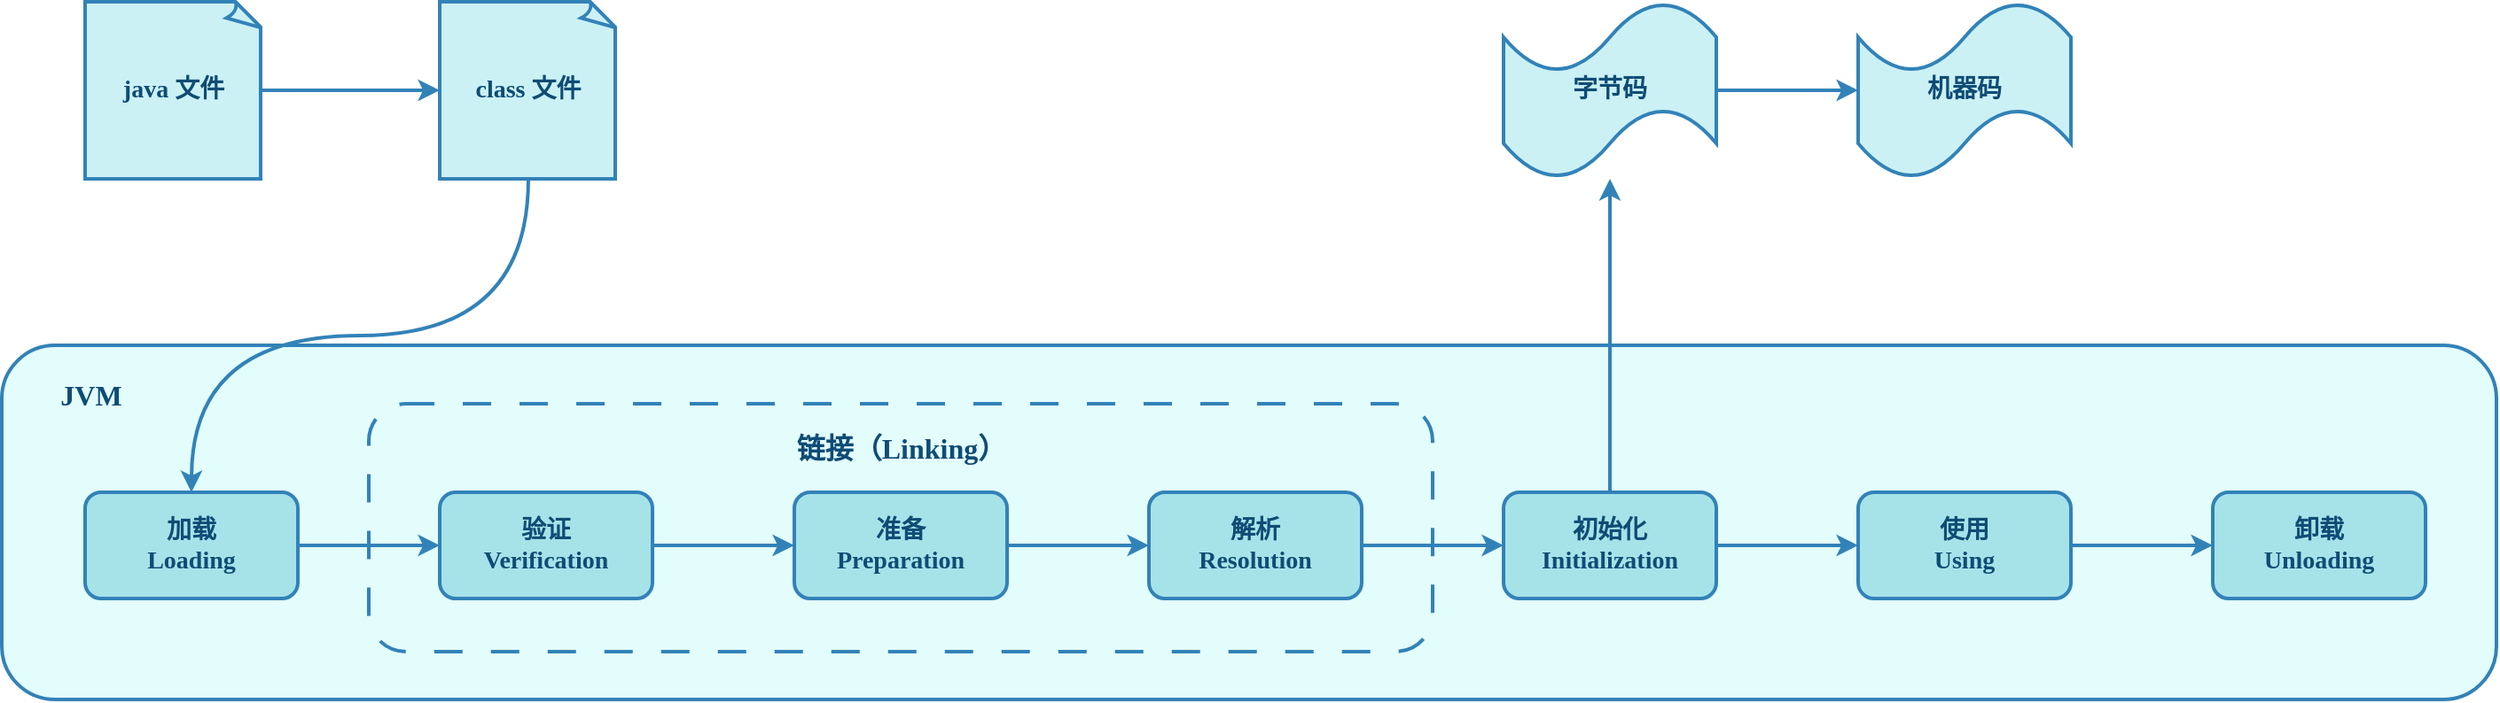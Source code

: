 <mxfile compressed="true" version="22.0.3" type="device" pages="3"><diagram id="UEkovaHShTwIanfxl2Ng" name="类的生命周期"><mxGraphModel dx="1418" dy="838" grid="1" gridSize="10" guides="1" tooltips="1" connect="1" arrows="1" fold="1" page="1" pageScale="1" pageWidth="1654" pageHeight="1169" math="0" shadow="0"><root><mxCell id="0"/><mxCell id="1" parent="0"/><mxCell id="vTrxvWuau5bD3tR5Lk4d-20" value="" style="rounded=1;whiteSpace=wrap;html=1;fillColor=#E3FDFD;strokeColor=#3282B8;fontSize=14;movable=1;resizable=1;rotatable=1;deletable=1;editable=1;locked=0;connectable=1;container=0;shadow=0;fontStyle=1;fontColor=#0F4C75;strokeWidth=2;fontFamily=Comic Sans MS;" parent="1" vertex="1"><mxGeometry x="140" y="560" width="1407" height="200" as="geometry"/></mxCell><mxCell id="vTrxvWuau5bD3tR5Lk4d-14" value="" style="rounded=1;whiteSpace=wrap;html=1;dashed=1;dashPattern=8 8;fontSize=14;movable=1;resizable=1;rotatable=1;deletable=1;editable=1;locked=0;connectable=1;container=0;fillColor=none;strokeColor=#3282B8;fontColor=#0F4C75;fontStyle=1;strokeWidth=2;fontFamily=Comic Sans MS;" parent="1" vertex="1"><mxGeometry x="347" y="593" width="600" height="140" as="geometry"/></mxCell><mxCell id="vTrxvWuau5bD3tR5Lk4d-1" value="&lt;div style=&quot;font-size: 14px;&quot;&gt;加载&lt;/div&gt;&lt;div style=&quot;font-size: 14px;&quot;&gt;Loading&lt;/div&gt;" style="rounded=1;whiteSpace=wrap;html=1;fontSize=14;fillColor=#A6E3E9;strokeColor=#3282B8;movable=1;resizable=1;rotatable=1;deletable=1;editable=1;locked=0;connectable=1;container=0;shadow=0;fontColor=#0F4C75;fontStyle=1;strokeWidth=2;fontFamily=Comic Sans MS;" parent="1" vertex="1"><mxGeometry x="187" y="643" width="120" height="60" as="geometry"/></mxCell><mxCell id="vTrxvWuau5bD3tR5Lk4d-2" value="&lt;div style=&quot;font-size: 14px;&quot;&gt;&lt;div style=&quot;font-size: 14px;&quot;&gt;验证&lt;/div&gt;&lt;div style=&quot;font-size: 14px;&quot;&gt;Verification&lt;/div&gt;&lt;/div&gt;" style="rounded=1;whiteSpace=wrap;html=1;fontSize=14;fillColor=#A6E3E9;strokeColor=#3282B8;movable=1;resizable=1;rotatable=1;deletable=1;editable=1;locked=0;connectable=1;container=0;shadow=0;fontColor=#0F4C75;fontStyle=1;strokeWidth=2;fontFamily=Comic Sans MS;" parent="1" vertex="1"><mxGeometry x="387" y="643" width="120" height="60" as="geometry"/></mxCell><mxCell id="vTrxvWuau5bD3tR5Lk4d-8" style="edgeStyle=orthogonalEdgeStyle;orthogonalLoop=1;jettySize=auto;html=1;exitX=1;exitY=0.5;exitDx=0;exitDy=0;entryX=0;entryY=0.5;entryDx=0;entryDy=0;fontSize=14;curved=1;movable=1;resizable=1;rotatable=1;deletable=1;editable=1;locked=0;connectable=1;fontColor=#0F4C75;strokeColor=#3282B8;fontStyle=1;strokeWidth=2;fontFamily=Comic Sans MS;" parent="1" source="vTrxvWuau5bD3tR5Lk4d-1" target="vTrxvWuau5bD3tR5Lk4d-2" edge="1"><mxGeometry relative="1" as="geometry"/></mxCell><mxCell id="vTrxvWuau5bD3tR5Lk4d-3" value="&lt;div style=&quot;font-size: 14px;&quot;&gt;&lt;div style=&quot;font-size: 14px;&quot;&gt;准备&lt;/div&gt;&lt;div style=&quot;font-size: 14px;&quot;&gt;Preparation&lt;/div&gt;&lt;/div&gt;" style="rounded=1;whiteSpace=wrap;html=1;fontSize=14;fillColor=#A6E3E9;strokeColor=#3282B8;movable=1;resizable=1;rotatable=1;deletable=1;editable=1;locked=0;connectable=1;container=0;shadow=0;fontColor=#0F4C75;fontStyle=1;strokeWidth=2;fontFamily=Comic Sans MS;" parent="1" vertex="1"><mxGeometry x="587" y="643" width="120" height="60" as="geometry"/></mxCell><mxCell id="vTrxvWuau5bD3tR5Lk4d-9" style="edgeStyle=orthogonalEdgeStyle;orthogonalLoop=1;jettySize=auto;html=1;exitX=1;exitY=0.5;exitDx=0;exitDy=0;fontSize=14;curved=1;movable=1;resizable=1;rotatable=1;deletable=1;editable=1;locked=0;connectable=1;fontColor=#0F4C75;strokeColor=#3282B8;fontStyle=1;strokeWidth=2;fontFamily=Comic Sans MS;" parent="1" source="vTrxvWuau5bD3tR5Lk4d-2" target="vTrxvWuau5bD3tR5Lk4d-3" edge="1"><mxGeometry relative="1" as="geometry"/></mxCell><mxCell id="vTrxvWuau5bD3tR5Lk4d-4" value="&lt;div style=&quot;font-size: 14px;&quot;&gt;&lt;div style=&quot;font-size: 14px;&quot;&gt;解析&lt;/div&gt;&lt;div style=&quot;font-size: 14px;&quot;&gt;Resolution&lt;/div&gt;&lt;/div&gt;" style="rounded=1;whiteSpace=wrap;html=1;fontSize=14;fillColor=#A6E3E9;strokeColor=#3282B8;movable=1;resizable=1;rotatable=1;deletable=1;editable=1;locked=0;connectable=1;container=0;shadow=0;fontColor=#0F4C75;fontStyle=1;strokeWidth=2;fontFamily=Comic Sans MS;" parent="1" vertex="1"><mxGeometry x="787" y="643" width="120" height="60" as="geometry"/></mxCell><mxCell id="vTrxvWuau5bD3tR5Lk4d-10" style="edgeStyle=orthogonalEdgeStyle;orthogonalLoop=1;jettySize=auto;html=1;exitX=1;exitY=0.5;exitDx=0;exitDy=0;entryX=0;entryY=0.5;entryDx=0;entryDy=0;fontSize=14;curved=1;movable=1;resizable=1;rotatable=1;deletable=1;editable=1;locked=0;connectable=1;fontColor=#0F4C75;strokeColor=#3282B8;fontStyle=1;strokeWidth=2;fontFamily=Comic Sans MS;" parent="1" source="vTrxvWuau5bD3tR5Lk4d-3" target="vTrxvWuau5bD3tR5Lk4d-4" edge="1"><mxGeometry relative="1" as="geometry"/></mxCell><mxCell id="vTrxvWuau5bD3tR5Lk4d-5" value="&lt;div style=&quot;font-size: 14px;&quot;&gt;&lt;div style=&quot;font-size: 14px;&quot;&gt;初始化&lt;/div&gt;&lt;div style=&quot;font-size: 14px;&quot;&gt;Initialization&lt;/div&gt;&lt;/div&gt;" style="rounded=1;whiteSpace=wrap;html=1;fontSize=14;fillColor=#A6E3E9;strokeColor=#3282B8;movable=1;resizable=1;rotatable=1;deletable=1;editable=1;locked=0;connectable=1;container=0;shadow=0;fontColor=#0F4C75;fontStyle=1;strokeWidth=2;fontFamily=Comic Sans MS;" parent="1" vertex="1"><mxGeometry x="987" y="643" width="120" height="60" as="geometry"/></mxCell><mxCell id="vTrxvWuau5bD3tR5Lk4d-11" style="edgeStyle=orthogonalEdgeStyle;orthogonalLoop=1;jettySize=auto;html=1;exitX=1;exitY=0.5;exitDx=0;exitDy=0;entryX=0;entryY=0.5;entryDx=0;entryDy=0;fontSize=14;curved=1;movable=1;resizable=1;rotatable=1;deletable=1;editable=1;locked=0;connectable=1;fontColor=#0F4C75;strokeColor=#3282B8;fontStyle=1;strokeWidth=2;fontFamily=Comic Sans MS;" parent="1" source="vTrxvWuau5bD3tR5Lk4d-4" target="vTrxvWuau5bD3tR5Lk4d-5" edge="1"><mxGeometry relative="1" as="geometry"/></mxCell><mxCell id="vTrxvWuau5bD3tR5Lk4d-6" value="&lt;div style=&quot;font-size: 14px;&quot;&gt;使用&lt;/div&gt;&lt;div style=&quot;font-size: 14px;&quot;&gt;Using&lt;/div&gt;" style="rounded=1;whiteSpace=wrap;html=1;fontSize=14;fillColor=#A6E3E9;strokeColor=#3282B8;movable=1;resizable=1;rotatable=1;deletable=1;editable=1;locked=0;connectable=1;container=0;shadow=0;fontColor=#0F4C75;fontStyle=1;strokeWidth=2;fontFamily=Comic Sans MS;" parent="1" vertex="1"><mxGeometry x="1187" y="643" width="120" height="60" as="geometry"/></mxCell><mxCell id="vTrxvWuau5bD3tR5Lk4d-12" style="edgeStyle=orthogonalEdgeStyle;orthogonalLoop=1;jettySize=auto;html=1;exitX=1;exitY=0.5;exitDx=0;exitDy=0;entryX=0;entryY=0.5;entryDx=0;entryDy=0;fontSize=14;curved=1;movable=1;resizable=1;rotatable=1;deletable=1;editable=1;locked=0;connectable=1;fontColor=#0F4C75;strokeColor=#3282B8;fontStyle=1;strokeWidth=2;fontFamily=Comic Sans MS;" parent="1" source="vTrxvWuau5bD3tR5Lk4d-5" target="vTrxvWuau5bD3tR5Lk4d-6" edge="1"><mxGeometry relative="1" as="geometry"/></mxCell><mxCell id="vTrxvWuau5bD3tR5Lk4d-7" value="&lt;div style=&quot;font-size: 14px;&quot;&gt;卸载&lt;/div&gt;&lt;div style=&quot;font-size: 14px;&quot;&gt;Unloading&lt;/div&gt;" style="rounded=1;whiteSpace=wrap;html=1;fontSize=14;fillColor=#A6E3E9;strokeColor=#3282B8;movable=1;resizable=1;rotatable=1;deletable=1;editable=1;locked=0;connectable=1;container=0;shadow=0;fontColor=#0F4C75;fontStyle=1;strokeWidth=2;fontFamily=Comic Sans MS;" parent="1" vertex="1"><mxGeometry x="1387" y="643" width="120" height="60" as="geometry"/></mxCell><mxCell id="vTrxvWuau5bD3tR5Lk4d-13" style="edgeStyle=orthogonalEdgeStyle;orthogonalLoop=1;jettySize=auto;html=1;exitX=1;exitY=0.5;exitDx=0;exitDy=0;entryX=0;entryY=0.5;entryDx=0;entryDy=0;fontSize=14;curved=1;movable=1;resizable=1;rotatable=1;deletable=1;editable=1;locked=0;connectable=1;fontColor=#0F4C75;strokeColor=#3282B8;fontStyle=1;strokeWidth=2;fontFamily=Comic Sans MS;" parent="1" source="vTrxvWuau5bD3tR5Lk4d-6" target="vTrxvWuau5bD3tR5Lk4d-7" edge="1"><mxGeometry relative="1" as="geometry"/></mxCell><mxCell id="vTrxvWuau5bD3tR5Lk4d-18" value="链接（Linking）" style="text;html=1;align=center;verticalAlign=middle;resizable=1;points=[];autosize=1;strokeColor=none;fillColor=none;fontSize=16;fontStyle=1;movable=1;rotatable=1;deletable=1;editable=1;locked=0;connectable=1;container=0;fontColor=#0F4C75;strokeWidth=2;fontFamily=Comic Sans MS;" parent="1" vertex="1"><mxGeometry x="577" y="603" width="140" height="30" as="geometry"/></mxCell><mxCell id="vTrxvWuau5bD3tR5Lk4d-19" value="JVM" style="text;html=1;align=center;verticalAlign=middle;resizable=1;points=[];autosize=1;strokeColor=none;fillColor=none;fontSize=16;fontStyle=1;movable=1;rotatable=1;deletable=1;editable=1;locked=0;connectable=1;container=0;fontColor=#0F4C75;strokeWidth=2;fontFamily=Comic Sans MS;" parent="1" vertex="1"><mxGeometry x="160" y="573" width="60" height="30" as="geometry"/></mxCell><mxCell id="mCOpcbw66UKeJ3YRduN6-1" value="java 文件" style="whiteSpace=wrap;html=1;shape=mxgraph.basic.document;rounded=1;strokeColor=#3282B8;align=center;verticalAlign=middle;fontFamily=Comic Sans MS;fontSize=14;fontColor=#0F4C75;fillColor=#CBF1F5;aspect=fixed;movable=1;resizable=1;rotatable=1;deletable=1;editable=1;locked=0;connectable=1;container=0;shadow=0;strokeWidth=2;fontStyle=1" parent="1" vertex="1"><mxGeometry x="187" y="366" width="100" height="100" as="geometry"/></mxCell><mxCell id="oe5_3VMKIOw5tIaYf5XX-1" style="edgeStyle=orthogonalEdgeStyle;shape=connector;curved=1;rounded=1;orthogonalLoop=1;jettySize=auto;html=1;labelBackgroundColor=default;strokeColor=#3282B8;align=center;verticalAlign=middle;fontFamily=Comic Sans MS;fontSize=14;fontColor=#0F4C75;endArrow=classic;exitX=0.5;exitY=1;exitDx=0;exitDy=0;exitPerimeter=0;strokeWidth=2;fontStyle=1" parent="1" source="mCOpcbw66UKeJ3YRduN6-2" target="vTrxvWuau5bD3tR5Lk4d-1" edge="1"><mxGeometry relative="1" as="geometry"/></mxCell><mxCell id="mCOpcbw66UKeJ3YRduN6-2" value="class 文件" style="whiteSpace=wrap;html=1;shape=mxgraph.basic.document;rounded=1;strokeColor=#3282B8;align=center;verticalAlign=middle;fontFamily=Comic Sans MS;fontSize=14;fontColor=#0F4C75;fillColor=#CBF1F5;aspect=fixed;movable=1;resizable=1;rotatable=1;deletable=1;editable=1;locked=0;connectable=1;container=0;shadow=0;strokeWidth=2;fontStyle=1" parent="1" vertex="1"><mxGeometry x="387" y="366" width="100" height="100" as="geometry"/></mxCell><mxCell id="mCOpcbw66UKeJ3YRduN6-3" style="edgeStyle=orthogonalEdgeStyle;orthogonalLoop=1;jettySize=auto;html=1;exitX=1;exitY=0.5;exitDx=0;exitDy=0;exitPerimeter=0;fontSize=14;curved=1;movable=1;resizable=1;rotatable=1;deletable=1;editable=1;locked=0;connectable=1;fontColor=#0F4C75;strokeColor=#3282B8;strokeWidth=2;fontStyle=1;fontFamily=Comic Sans MS;" parent="1" source="mCOpcbw66UKeJ3YRduN6-1" target="mCOpcbw66UKeJ3YRduN6-2" edge="1"><mxGeometry relative="1" as="geometry"/></mxCell><mxCell id="mCOpcbw66UKeJ3YRduN6-7" style="edgeStyle=orthogonalEdgeStyle;orthogonalLoop=1;jettySize=auto;html=1;exitX=0.5;exitY=0;exitDx=0;exitDy=0;fontSize=14;curved=1;movable=1;resizable=1;rotatable=1;deletable=1;editable=1;locked=0;connectable=1;fontColor=#0F4C75;strokeColor=#3282B8;strokeWidth=2;fontStyle=1;fontFamily=Comic Sans MS;" parent="1" source="vTrxvWuau5bD3tR5Lk4d-5" target="mCOpcbw66UKeJ3YRduN6-9" edge="1"><mxGeometry relative="1" as="geometry"><mxPoint x="1047" y="463" as="targetPoint"/></mxGeometry></mxCell><mxCell id="mCOpcbw66UKeJ3YRduN6-9" value="字节码" style="shape=tape;whiteSpace=wrap;html=1;aspect=fixed;fontSize=14;fillColor=#CBF1F5;fontColor=#0F4C75;strokeColor=#3282B8;movable=1;resizable=1;rotatable=1;deletable=1;editable=1;locked=0;connectable=1;container=0;shadow=0;strokeWidth=2;fontStyle=1;fontFamily=Comic Sans MS;" parent="1" vertex="1"><mxGeometry x="987" y="366" width="120" height="100" as="geometry"/></mxCell><mxCell id="mCOpcbw66UKeJ3YRduN6-10" value="机器码" style="shape=tape;whiteSpace=wrap;html=1;aspect=fixed;fontSize=14;fillColor=#CBF1F5;fontColor=#0F4C75;strokeColor=#3282B8;movable=1;resizable=1;rotatable=1;deletable=1;editable=1;locked=0;connectable=1;container=0;shadow=0;strokeWidth=2;fontStyle=1;fontFamily=Comic Sans MS;" parent="1" vertex="1"><mxGeometry x="1187" y="366" width="120" height="100" as="geometry"/></mxCell><mxCell id="mCOpcbw66UKeJ3YRduN6-11" style="edgeStyle=orthogonalEdgeStyle;orthogonalLoop=1;jettySize=auto;html=1;exitX=1;exitY=0.5;exitDx=0;exitDy=0;exitPerimeter=0;entryX=0;entryY=0.5;entryDx=0;entryDy=0;entryPerimeter=0;curved=1;movable=1;resizable=1;rotatable=1;deletable=1;editable=1;locked=0;connectable=1;fontColor=#0F4C75;strokeColor=#3282B8;strokeWidth=2;fontStyle=1;fontFamily=Comic Sans MS;" parent="1" source="mCOpcbw66UKeJ3YRduN6-9" target="mCOpcbw66UKeJ3YRduN6-10" edge="1"><mxGeometry relative="1" as="geometry"/></mxCell></root></mxGraphModel></diagram><diagram id="PpOjo9OqUSAbz2OLh8C0" name="类加载"><mxGraphModel dx="1418" dy="2007" grid="1" gridSize="10" guides="1" tooltips="1" connect="1" arrows="1" fold="1" page="1" pageScale="1" pageWidth="827" pageHeight="1169" math="0" shadow="0"><root><mxCell id="0"/><mxCell id="1" parent="0"/><mxCell id="qQ3viDXs0kz39y8Zt2Q8-32" value="" style="rounded=1;whiteSpace=wrap;html=1;align=center;verticalAlign=middle;fontFamily=Comic Sans MS;fontSize=14;movable=1;resizable=1;rotatable=1;deletable=1;editable=1;locked=0;connectable=1;fillColor=#FFFBE9;fontColor=#0F4C75;strokeColor=#3282B8;strokeWidth=2;fontStyle=1" parent="1" vertex="1"><mxGeometry x="149" y="-374" width="530" height="140" as="geometry"/></mxCell><mxCell id="qQ3viDXs0kz39y8Zt2Q8-31" value="" style="rounded=1;whiteSpace=wrap;html=1;align=center;verticalAlign=middle;fontFamily=Comic Sans MS;fontSize=14;shadow=0;movable=1;resizable=1;rotatable=1;deletable=1;editable=1;locked=0;connectable=1;fillColor=#FFFBE9;fontColor=#0F4C75;strokeColor=#3282B8;strokeWidth=2;fontStyle=1" parent="1" vertex="1"><mxGeometry x="149" y="-934" width="530" height="180" as="geometry"/></mxCell><mxCell id="qQ3viDXs0kz39y8Zt2Q8-26" value="" style="rounded=1;whiteSpace=wrap;html=1;align=center;verticalAlign=middle;fontFamily=Comic Sans MS;fontSize=14;movable=1;resizable=1;rotatable=1;deletable=1;editable=1;locked=0;connectable=1;fillColor=#FFFBE9;fontColor=#0F4C75;strokeColor=#3282B8;strokeWidth=2;fontStyle=1" parent="1" vertex="1"><mxGeometry x="149" y="-724" width="530" height="320" as="geometry"/></mxCell><mxCell id="qQ3viDXs0kz39y8Zt2Q8-16" value="" style="rounded=1;whiteSpace=wrap;html=1;strokeColor=#3282B8;align=center;verticalAlign=middle;fontFamily=Comic Sans MS;fontSize=14;fillColor=#71C9CE;movable=1;resizable=1;rotatable=1;deletable=1;editable=1;locked=0;connectable=1;shadow=0;fontColor=#0F4C75;fontStyle=1;strokeWidth=2;" parent="1" vertex="1"><mxGeometry x="319" y="-694" width="190" height="270" as="geometry"/></mxCell><mxCell id="qQ3viDXs0kz39y8Zt2Q8-4" value="java 文件" style="whiteSpace=wrap;html=1;shape=mxgraph.basic.document;rounded=1;strokeColor=#3282B8;align=center;verticalAlign=middle;fontFamily=Comic Sans MS;fontSize=14;fontColor=#0F4C75;fillColor=#CBF1F5;aspect=fixed;movable=1;resizable=1;rotatable=1;deletable=1;editable=1;locked=0;connectable=1;shadow=0;strokeWidth=2;fontStyle=1" parent="1" vertex="1"><mxGeometry x="179" y="-874" width="100" height="100" as="geometry"/></mxCell><mxCell id="qQ3viDXs0kz39y8Zt2Q8-6" value="class 文件" style="whiteSpace=wrap;html=1;shape=mxgraph.basic.document;rounded=1;strokeColor=#3282B8;align=center;verticalAlign=middle;fontFamily=Comic Sans MS;fontSize=14;fontColor=#0F4C75;fillColor=#CBF1F5;aspect=fixed;movable=1;resizable=1;rotatable=1;deletable=1;editable=1;locked=0;connectable=1;shadow=0;strokeWidth=2;fontStyle=1" parent="1" vertex="1"><mxGeometry x="549" y="-874" width="100" height="100" as="geometry"/></mxCell><mxCell id="qQ3viDXs0kz39y8Zt2Q8-7" value="类加载器" style="whiteSpace=wrap;html=1;rounded=1;strokeColor=#3282B8;align=center;verticalAlign=middle;fontFamily=Comic Sans MS;fontSize=14;fillColor=#F9F7F7;movable=1;resizable=1;rotatable=1;deletable=1;editable=1;locked=0;connectable=1;shadow=0;fontColor=#0F4C75;fontStyle=1;strokeWidth=2;dashed=1;" parent="1" vertex="1"><mxGeometry x="364" y="-644" width="100" height="60" as="geometry"/></mxCell><mxCell id="qQ3viDXs0kz39y8Zt2Q8-20" style="edgeStyle=orthogonalEdgeStyle;orthogonalLoop=1;jettySize=auto;html=1;exitX=0.5;exitY=1;exitDx=0;exitDy=0;exitPerimeter=0;entryX=0.5;entryY=0;entryDx=0;entryDy=0;fontFamily=Comic Sans MS;fontSize=14;fontColor=#0F4C75;curved=1;fillColor=#f5f5f5;strokeColor=#3282B8;movable=1;resizable=1;rotatable=1;deletable=1;editable=1;locked=0;connectable=1;strokeWidth=2;fontStyle=1" parent="1" source="qQ3viDXs0kz39y8Zt2Q8-6" target="qQ3viDXs0kz39y8Zt2Q8-7" edge="1"><mxGeometry relative="1" as="geometry"/></mxCell><mxCell id="qQ3viDXs0kz39y8Zt2Q8-8" value="执行引擎" style="whiteSpace=wrap;html=1;rounded=1;strokeColor=#3282B8;align=center;verticalAlign=middle;fontFamily=Comic Sans MS;fontSize=14;fillColor=#F9F7F7;movable=1;resizable=1;rotatable=1;deletable=1;editable=1;locked=0;connectable=1;shadow=0;fontColor=#0F4C75;fontStyle=1;strokeWidth=2;dashed=1;" parent="1" vertex="1"><mxGeometry x="364" y="-514" width="100" height="60" as="geometry"/></mxCell><mxCell id="qQ3viDXs0kz39y8Zt2Q8-17" style="edgeStyle=orthogonalEdgeStyle;orthogonalLoop=1;jettySize=auto;html=1;entryX=0.5;entryY=0;entryDx=0;entryDy=0;fontFamily=Comic Sans MS;fontSize=14;fontColor=#0F4C75;curved=1;fillColor=#f5f5f5;strokeColor=#3282B8;movable=1;resizable=1;rotatable=1;deletable=1;editable=1;locked=0;connectable=1;fontStyle=1;strokeWidth=2;" parent="1" source="qQ3viDXs0kz39y8Zt2Q8-7" target="qQ3viDXs0kz39y8Zt2Q8-8" edge="1"><mxGeometry relative="1" as="geometry"/></mxCell><mxCell id="qQ3viDXs0kz39y8Zt2Q8-19" style="edgeStyle=orthogonalEdgeStyle;orthogonalLoop=1;jettySize=auto;html=1;exitX=0;exitY=0.5;exitDx=0;exitDy=0;exitPerimeter=0;entryX=1;entryY=0.5;entryDx=0;entryDy=0;fontFamily=Comic Sans MS;fontSize=14;fontColor=#0F4C75;curved=1;fillColor=#f5f5f5;strokeColor=#3282B8;movable=1;resizable=1;rotatable=1;deletable=1;editable=1;locked=0;connectable=1;strokeWidth=2;fontStyle=1" parent="1" source="qQ3viDXs0kz39y8Zt2Q8-12" target="qQ3viDXs0kz39y8Zt2Q8-7" edge="1"><mxGeometry relative="1" as="geometry"/></mxCell><mxCell id="qQ3viDXs0kz39y8Zt2Q8-12" value="Java API&lt;br&gt;class 文件" style="whiteSpace=wrap;html=1;shape=mxgraph.basic.document;rounded=1;strokeColor=#3282B8;align=center;verticalAlign=middle;fontFamily=Comic Sans MS;fontSize=14;fontColor=#0F4C75;fillColor=#CBF1F5;aspect=fixed;movable=1;resizable=1;rotatable=1;deletable=1;editable=1;locked=0;connectable=1;shadow=0;strokeWidth=2;fontStyle=1" parent="1" vertex="1"><mxGeometry x="549" y="-664" width="100" height="100" as="geometry"/></mxCell><mxCell id="qQ3viDXs0kz39y8Zt2Q8-22" style="edgeStyle=orthogonalEdgeStyle;orthogonalLoop=1;jettySize=auto;html=1;exitX=1;exitY=0.5;exitDx=0;exitDy=0;entryX=0;entryY=0.5;entryDx=0;entryDy=0;entryPerimeter=0;fontFamily=Comic Sans MS;fontSize=14;fontColor=#0F4C75;curved=1;fillColor=#f5f5f5;strokeColor=#3282B8;movable=1;resizable=1;rotatable=1;deletable=1;editable=1;locked=0;connectable=1;strokeWidth=2;fontStyle=1" parent="1" source="3mFFxNRUwndiotuhvRyn-1" target="qQ3viDXs0kz39y8Zt2Q8-6" edge="1"><mxGeometry relative="1" as="geometry"><mxPoint x="464" y="-824" as="sourcePoint"/></mxGeometry></mxCell><mxCell id="qQ3viDXs0kz39y8Zt2Q8-24" value="操作系统" style="shape=hexagon;perimeter=hexagonPerimeter2;whiteSpace=wrap;html=1;fixedSize=1;rounded=1;strokeColor=#3282B8;align=center;verticalAlign=middle;fontFamily=Comic Sans MS;fontSize=14;fillColor=#A6E3E9;movable=1;resizable=1;rotatable=1;deletable=1;editable=1;locked=0;connectable=1;shadow=0;fontColor=#0F4C75;fontStyle=1;strokeWidth=2;" parent="1" vertex="1"><mxGeometry x="354" y="-344" width="120" height="80" as="geometry"/></mxCell><mxCell id="qQ3viDXs0kz39y8Zt2Q8-36" style="edgeStyle=orthogonalEdgeStyle;orthogonalLoop=1;jettySize=auto;html=1;exitX=0.5;exitY=1;exitDx=0;exitDy=0;fontFamily=Comic Sans MS;fontSize=14;fontColor=#0F4C75;curved=1;fillColor=#f5f5f5;strokeColor=#3282B8;movable=1;resizable=1;rotatable=1;deletable=1;editable=1;locked=0;connectable=1;fontStyle=1;strokeWidth=2;" parent="1" source="qQ3viDXs0kz39y8Zt2Q8-8" target="qQ3viDXs0kz39y8Zt2Q8-24" edge="1"><mxGeometry relative="1" as="geometry"/></mxCell><mxCell id="qQ3viDXs0kz39y8Zt2Q8-25" value="JVM" style="text;html=1;align=center;verticalAlign=middle;resizable=1;points=[];autosize=1;strokeColor=none;fillColor=none;fontSize=18;fontFamily=Comic Sans MS;fontColor=#0F4C75;fontStyle=1;movable=1;rotatable=1;deletable=1;editable=1;locked=0;connectable=1;strokeWidth=2;" parent="1" vertex="1"><mxGeometry x="330" y="-684" width="60" height="40" as="geometry"/></mxCell><mxCell id="qQ3viDXs0kz39y8Zt2Q8-27" value="加载与执行" style="text;html=1;align=center;verticalAlign=middle;resizable=1;points=[];autosize=1;strokeColor=none;fillColor=none;fontSize=18;fontFamily=Comic Sans MS;fontColor=#0F4C75;fontStyle=1;movable=1;rotatable=1;deletable=1;editable=1;locked=0;connectable=1;strokeWidth=2;" parent="1" vertex="1"><mxGeometry x="171" y="-694" width="110" height="40" as="geometry"/></mxCell><mxCell id="qQ3viDXs0kz39y8Zt2Q8-33" value="底层调用" style="text;html=1;align=center;verticalAlign=middle;resizable=1;points=[];autosize=1;strokeColor=none;fillColor=none;fontSize=18;fontFamily=Comic Sans MS;fontColor=#0F4C75;fontStyle=1;movable=1;rotatable=1;deletable=1;editable=1;locked=0;connectable=1;strokeWidth=2;" parent="1" vertex="1"><mxGeometry x="176" y="-364" width="100" height="40" as="geometry"/></mxCell><mxCell id="qQ3viDXs0kz39y8Zt2Q8-34" value="编译" style="text;html=1;align=center;verticalAlign=middle;resizable=1;points=[];autosize=1;strokeColor=none;fillColor=none;fontSize=18;fontFamily=Comic Sans MS;fontColor=#0F4C75;fontStyle=1;movable=1;rotatable=1;deletable=1;editable=1;locked=0;connectable=1;strokeWidth=2;" parent="1" vertex="1"><mxGeometry x="196" y="-924" width="60" height="40" as="geometry"/></mxCell><mxCell id="3mFFxNRUwndiotuhvRyn-1" value="Java 编译器" style="shape=hexagon;perimeter=hexagonPerimeter2;whiteSpace=wrap;html=1;fixedSize=1;rounded=1;strokeColor=#3282B8;align=center;verticalAlign=middle;fontFamily=Comic Sans MS;fontSize=14;fillColor=#A6E3E9;movable=1;resizable=1;rotatable=1;deletable=1;editable=1;locked=0;connectable=1;shadow=0;fontColor=#0F4C75;fontStyle=1;strokeWidth=2;" parent="1" vertex="1"><mxGeometry x="354" y="-864" width="120" height="80" as="geometry"/></mxCell><mxCell id="qQ3viDXs0kz39y8Zt2Q8-21" style="edgeStyle=orthogonalEdgeStyle;orthogonalLoop=1;jettySize=auto;html=1;exitX=1;exitY=0.5;exitDx=0;exitDy=0;exitPerimeter=0;entryX=0;entryY=0.5;entryDx=0;entryDy=0;fontFamily=Comic Sans MS;fontSize=14;fontColor=#0F4C75;curved=1;fillColor=#f5f5f5;strokeColor=#3282B8;movable=1;resizable=1;rotatable=1;deletable=1;editable=1;locked=0;connectable=1;strokeWidth=2;fontStyle=1" parent="1" source="qQ3viDXs0kz39y8Zt2Q8-4" target="3mFFxNRUwndiotuhvRyn-1" edge="1"><mxGeometry relative="1" as="geometry"><mxPoint x="364" y="-824" as="targetPoint"/></mxGeometry></mxCell></root></mxGraphModel></diagram><diagram id="9HWPIZUX4nuB73427SMj" name="双亲委派"><mxGraphModel dx="1418" dy="2007" grid="1" gridSize="10" guides="1" tooltips="1" connect="1" arrows="1" fold="1" page="1" pageScale="1" pageWidth="827" pageHeight="1169" math="0" shadow="0"><root><mxCell id="0"/><mxCell id="1" parent="0"/><mxCell id="eQbo6oTLSZ56qAl5HNgK-1" value="&lt;div style=&quot;border-color: var(--border-color); font-size: 18px;&quot;&gt;启动类加载器&lt;/div&gt;&lt;div style=&quot;border-color: var(--border-color); font-size: 18px;&quot;&gt;Bootstrap ClassLoader&lt;/div&gt;" style="rounded=1;whiteSpace=wrap;html=1;fillColor=#A6E3E9;strokeColor=#3282B8;container=0;shadow=0;fontSize=16;verticalAlign=middle;fontColor=#0F4C75;strokeWidth=2;fontFamily=Comic Sans MS;fontStyle=1" parent="1" vertex="1"><mxGeometry x="280" y="-960" width="280" height="80" as="geometry"/></mxCell><mxCell id="ZDB_QAdghp98QJdBjqPz-8" value="" style="edgeStyle=orthogonalEdgeStyle;shape=connector;rounded=1;orthogonalLoop=1;jettySize=auto;html=1;labelBackgroundColor=default;strokeColor=#3282B8;strokeWidth=2;align=center;verticalAlign=middle;fontFamily=Comic Sans MS;fontSize=11;fontColor=#0F4C75;endArrow=classic;fontStyle=1" parent="1" source="ZDB_QAdghp98QJdBjqPz-1" target="eQbo6oTLSZ56qAl5HNgK-1" edge="1"><mxGeometry relative="1" as="geometry"/></mxCell><mxCell id="ZDB_QAdghp98QJdBjqPz-1" value="&lt;div style=&quot;border-color: var(--border-color); font-size: 18px;&quot;&gt;扩展类加载器&lt;/div&gt;&lt;div style=&quot;border-color: var(--border-color); font-size: 18px;&quot;&gt;Extension ClassLoader&lt;/div&gt;" style="rounded=1;whiteSpace=wrap;html=1;fillColor=#A6E3E9;strokeColor=#3282B8;container=0;shadow=0;fontSize=16;verticalAlign=middle;fontColor=#0F4C75;strokeWidth=2;fontFamily=Comic Sans MS;fontStyle=1" parent="1" vertex="1"><mxGeometry x="280" y="-800" width="280" height="80" as="geometry"/></mxCell><mxCell id="ZDB_QAdghp98QJdBjqPz-7" value="" style="edgeStyle=orthogonalEdgeStyle;shape=connector;rounded=1;orthogonalLoop=1;jettySize=auto;html=1;labelBackgroundColor=default;strokeColor=#3282B8;strokeWidth=2;align=center;verticalAlign=middle;fontFamily=Comic Sans MS;fontSize=11;fontColor=#0F4C75;endArrow=classic;fontStyle=1" parent="1" source="ZDB_QAdghp98QJdBjqPz-2" target="ZDB_QAdghp98QJdBjqPz-1" edge="1"><mxGeometry relative="1" as="geometry"/></mxCell><mxCell id="ZDB_QAdghp98QJdBjqPz-2" value="&lt;div style=&quot;border-color: var(--border-color); font-size: 18px;&quot;&gt;应用程序类加载器&lt;/div&gt;&lt;div style=&quot;border-color: var(--border-color); font-size: 18px;&quot;&gt;Application ClassLoader&lt;/div&gt;" style="rounded=1;whiteSpace=wrap;html=1;fillColor=#A6E3E9;strokeColor=#3282B8;container=0;shadow=0;fontSize=16;verticalAlign=middle;fontColor=#0F4C75;strokeWidth=2;fontFamily=Comic Sans MS;fontStyle=1" parent="1" vertex="1"><mxGeometry x="280" y="-640" width="280" height="80" as="geometry"/></mxCell><mxCell id="ZDB_QAdghp98QJdBjqPz-5" style="edgeStyle=orthogonalEdgeStyle;rounded=1;orthogonalLoop=1;jettySize=auto;html=1;exitX=0.5;exitY=0;exitDx=0;exitDy=0;entryX=0.5;entryY=1;entryDx=0;entryDy=0;strokeWidth=2;strokeColor=#3282B8;fontColor=#0F4C75;fontFamily=Comic Sans MS;fontStyle=1" parent="1" source="ZDB_QAdghp98QJdBjqPz-3" target="ZDB_QAdghp98QJdBjqPz-2" edge="1"><mxGeometry relative="1" as="geometry"/></mxCell><mxCell id="ZDB_QAdghp98QJdBjqPz-3" value="&lt;div style=&quot;border-color: var(--border-color); font-size: 18px;&quot;&gt;自定义类加载器&lt;/div&gt;&lt;div style=&quot;border-color: var(--border-color); font-size: 18px;&quot;&gt;User ClassLoader&lt;/div&gt;" style="rounded=1;whiteSpace=wrap;html=1;fillColor=#E3FDFD;strokeColor=#3282B8;container=0;shadow=0;fontSize=16;verticalAlign=middle;fontColor=#0F4C75;strokeWidth=2;dashed=1;fontFamily=Comic Sans MS;fontStyle=1" parent="1" vertex="1"><mxGeometry x="80" y="-480" width="280" height="80" as="geometry"/></mxCell><mxCell id="ZDB_QAdghp98QJdBjqPz-6" style="edgeStyle=orthogonalEdgeStyle;shape=connector;rounded=1;orthogonalLoop=1;jettySize=auto;html=1;labelBackgroundColor=default;strokeColor=#3282B8;strokeWidth=2;align=center;verticalAlign=middle;fontFamily=Comic Sans MS;fontSize=11;fontColor=#0F4C75;endArrow=classic;fontStyle=1" parent="1" source="ZDB_QAdghp98QJdBjqPz-4" target="ZDB_QAdghp98QJdBjqPz-2" edge="1"><mxGeometry relative="1" as="geometry"/></mxCell><mxCell id="ZDB_QAdghp98QJdBjqPz-4" value="&lt;div style=&quot;border-color: var(--border-color); font-size: 18px;&quot;&gt;自定义类加载器&lt;/div&gt;&lt;div style=&quot;border-color: var(--border-color); font-size: 18px;&quot;&gt;User ClassLoader&lt;/div&gt;" style="rounded=1;whiteSpace=wrap;html=1;fillColor=#E3FDFD;strokeColor=#3282B8;container=0;shadow=0;fontSize=16;verticalAlign=middle;fontColor=#0F4C75;strokeWidth=2;dashed=1;fontFamily=Comic Sans MS;fontStyle=1" parent="1" vertex="1"><mxGeometry x="480" y="-480" width="280" height="80" as="geometry"/></mxCell><mxCell id="ZDB_QAdghp98QJdBjqPz-12" value="" style="edgeStyle=orthogonalEdgeStyle;shape=connector;rounded=1;orthogonalLoop=1;jettySize=auto;html=1;labelBackgroundColor=default;strokeColor=#3282B8;strokeWidth=2;align=center;verticalAlign=middle;fontFamily=Comic Sans MS;fontSize=11;fontColor=#0F4C75;endArrow=classic;fontStyle=1" parent="1" source="ZDB_QAdghp98QJdBjqPz-9" target="ZDB_QAdghp98QJdBjqPz-3" edge="1"><mxGeometry relative="1" as="geometry"/></mxCell><mxCell id="ZDB_QAdghp98QJdBjqPz-9" value="&lt;div style=&quot;border-color: var(--border-color); font-size: 18px;&quot;&gt;自定义类加载器&lt;/div&gt;&lt;div style=&quot;border-color: var(--border-color); font-size: 18px;&quot;&gt;User ClassLoader&lt;/div&gt;" style="rounded=1;whiteSpace=wrap;html=1;fillColor=#E3FDFD;strokeColor=#3282B8;container=0;shadow=0;fontSize=16;verticalAlign=middle;fontColor=#0F4C75;strokeWidth=2;dashed=1;fontFamily=Comic Sans MS;fontStyle=1" parent="1" vertex="1"><mxGeometry x="80" y="-320" width="280" height="80" as="geometry"/></mxCell><mxCell id="ZDB_QAdghp98QJdBjqPz-11" value="" style="edgeStyle=orthogonalEdgeStyle;shape=connector;rounded=1;orthogonalLoop=1;jettySize=auto;html=1;labelBackgroundColor=default;strokeColor=#3282B8;strokeWidth=2;align=center;verticalAlign=middle;fontFamily=Comic Sans MS;fontSize=11;fontColor=#0F4C75;endArrow=classic;fontStyle=1" parent="1" source="ZDB_QAdghp98QJdBjqPz-10" target="ZDB_QAdghp98QJdBjqPz-4" edge="1"><mxGeometry relative="1" as="geometry"/></mxCell><mxCell id="ZDB_QAdghp98QJdBjqPz-10" value="&lt;div style=&quot;border-color: var(--border-color); font-size: 18px;&quot;&gt;自定义类加载器&lt;/div&gt;&lt;div style=&quot;border-color: var(--border-color); font-size: 18px;&quot;&gt;User ClassLoader&lt;/div&gt;" style="rounded=1;whiteSpace=wrap;html=1;fillColor=#E3FDFD;strokeColor=#3282B8;container=0;shadow=0;fontSize=16;verticalAlign=middle;fontColor=#0F4C75;strokeWidth=2;dashed=1;fontFamily=Comic Sans MS;fontStyle=1" parent="1" vertex="1"><mxGeometry x="480" y="-320" width="280" height="80" as="geometry"/></mxCell></root></mxGraphModel></diagram></mxfile>